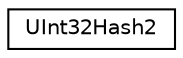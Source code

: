 digraph "Graphical Class Hierarchy"
{
  edge [fontname="Helvetica",fontsize="10",labelfontname="Helvetica",labelfontsize="10"];
  node [fontname="Helvetica",fontsize="10",shape=record];
  rankdir="LR";
  Node0 [label="UInt32Hash2",height=0.2,width=0.4,color="black", fillcolor="white", style="filled",URL="$struct_u_int32_hash2.html"];
}
